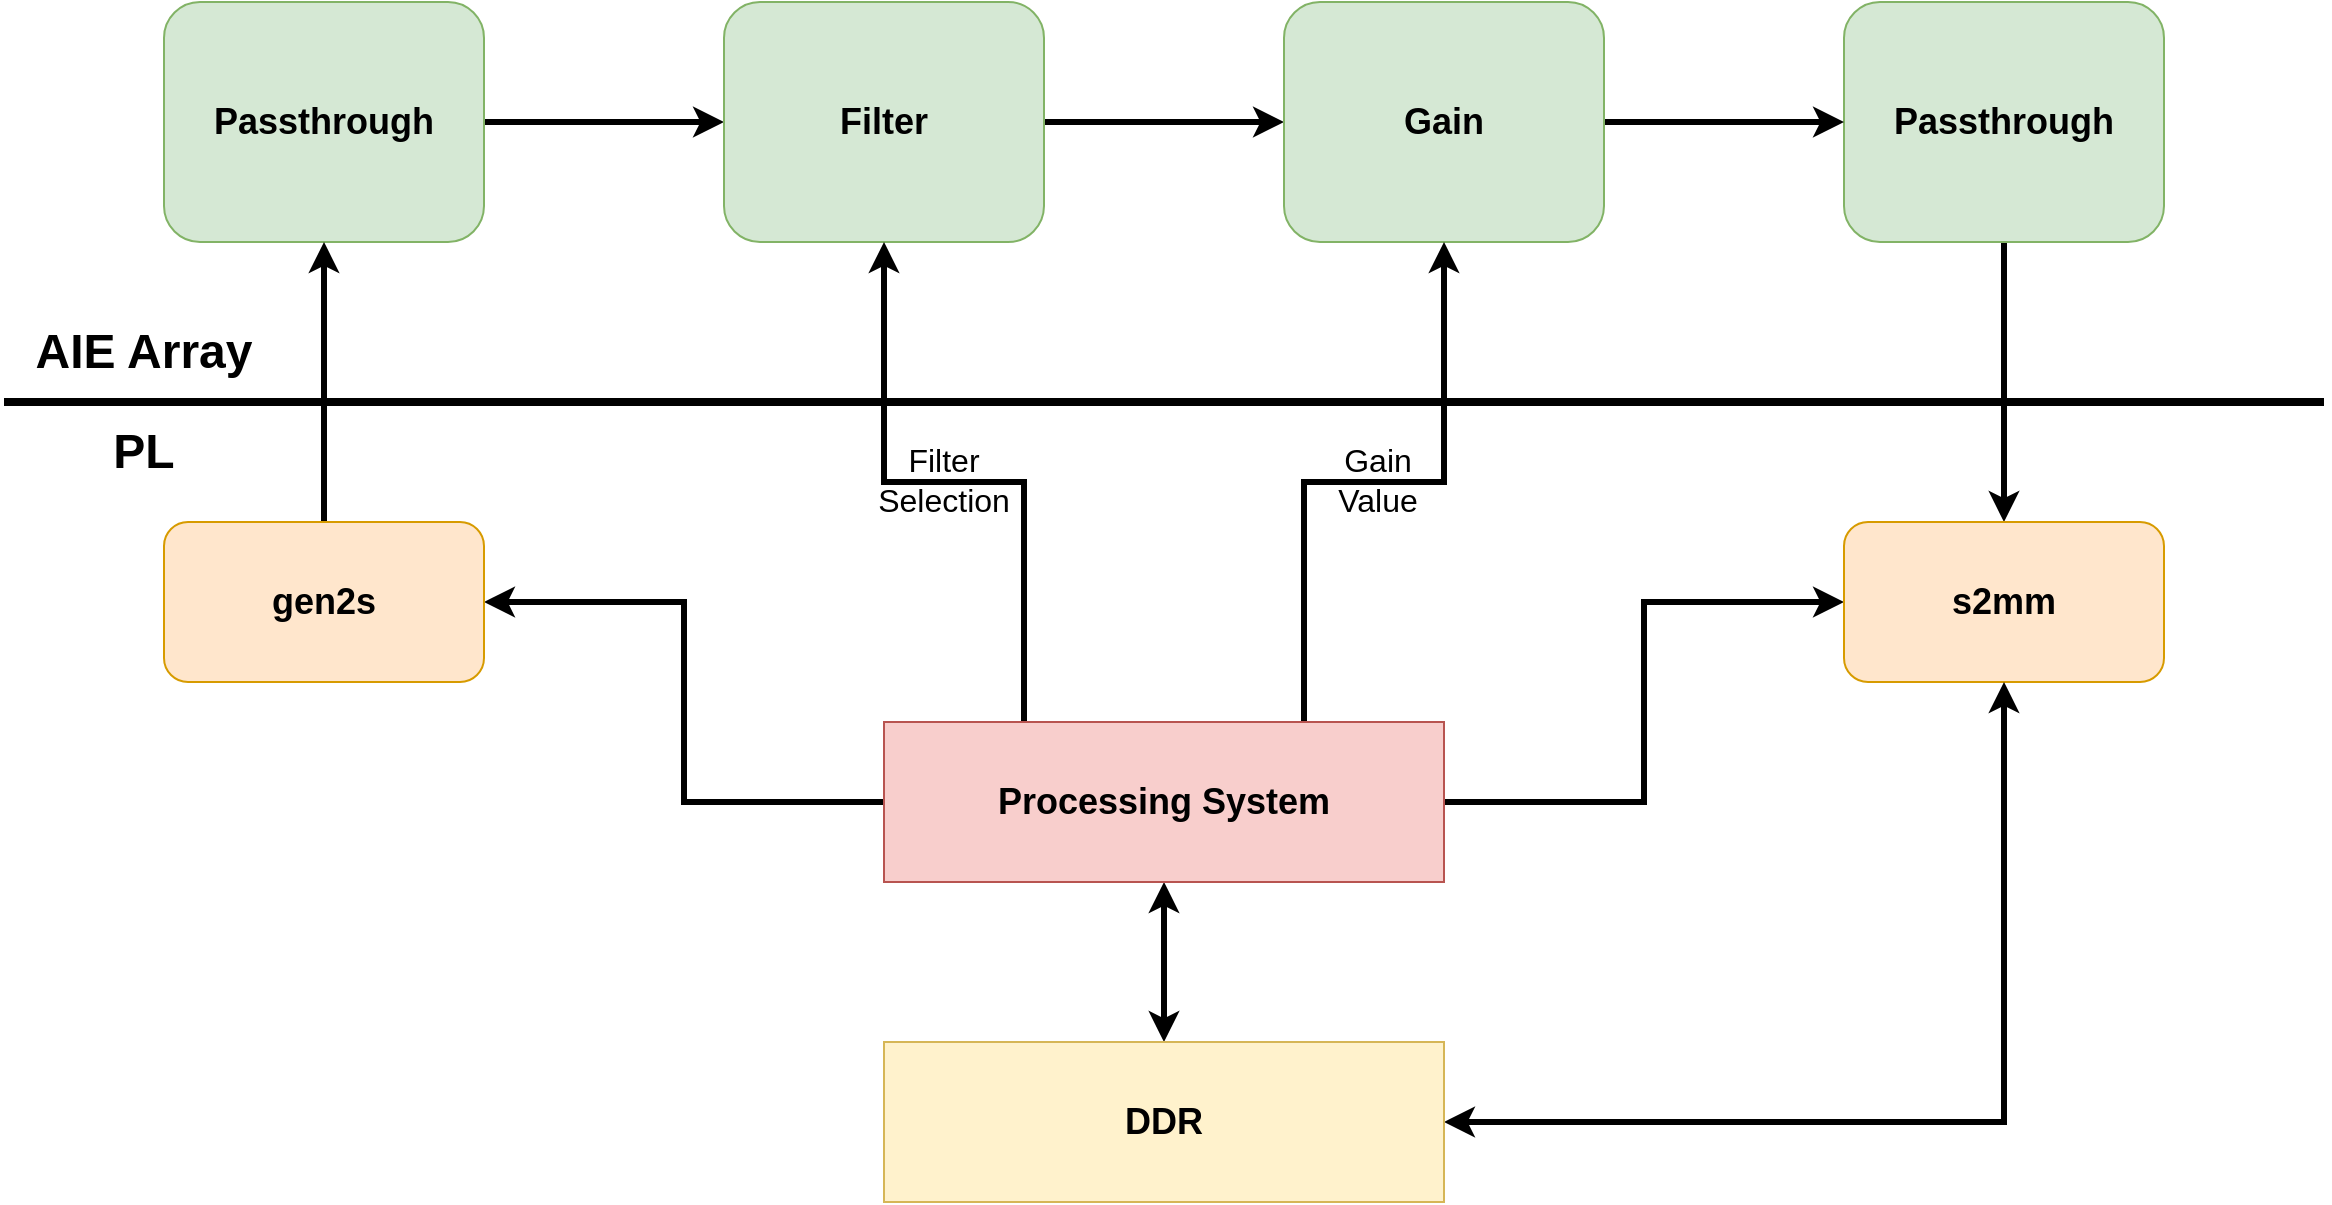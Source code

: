 <mxfile version="23.1.5" type="device">
  <diagram name="Page-1" id="zOgTu134uBvQY2l2l4bX">
    <mxGraphModel dx="1894" dy="828" grid="1" gridSize="10" guides="1" tooltips="1" connect="1" arrows="1" fold="1" page="1" pageScale="1" pageWidth="3300" pageHeight="4681" math="0" shadow="0">
      <root>
        <mxCell id="0" />
        <mxCell id="1" parent="0" />
        <mxCell id="D90SZqqs-kmXxJXCQJgX-25" style="edgeStyle=orthogonalEdgeStyle;rounded=0;orthogonalLoop=1;jettySize=auto;html=1;exitX=1;exitY=0.5;exitDx=0;exitDy=0;entryX=0;entryY=0.5;entryDx=0;entryDy=0;strokeWidth=3;" edge="1" parent="1" source="D90SZqqs-kmXxJXCQJgX-1" target="D90SZqqs-kmXxJXCQJgX-2">
          <mxGeometry relative="1" as="geometry" />
        </mxCell>
        <mxCell id="D90SZqqs-kmXxJXCQJgX-1" value="Passthrough" style="rounded=1;whiteSpace=wrap;html=1;fillColor=#d5e8d4;strokeColor=#82b366;fontSize=18;fontStyle=1" vertex="1" parent="1">
          <mxGeometry x="240" y="760" width="160" height="120" as="geometry" />
        </mxCell>
        <mxCell id="D90SZqqs-kmXxJXCQJgX-26" style="edgeStyle=orthogonalEdgeStyle;rounded=0;orthogonalLoop=1;jettySize=auto;html=1;exitX=1;exitY=0.5;exitDx=0;exitDy=0;entryX=0;entryY=0.5;entryDx=0;entryDy=0;strokeWidth=3;" edge="1" parent="1" source="D90SZqqs-kmXxJXCQJgX-2" target="D90SZqqs-kmXxJXCQJgX-5">
          <mxGeometry relative="1" as="geometry" />
        </mxCell>
        <mxCell id="D90SZqqs-kmXxJXCQJgX-2" value="Filter" style="rounded=1;whiteSpace=wrap;html=1;fillColor=#d5e8d4;strokeColor=#82b366;fontSize=18;fontStyle=1" vertex="1" parent="1">
          <mxGeometry x="520" y="760" width="160" height="120" as="geometry" />
        </mxCell>
        <mxCell id="D90SZqqs-kmXxJXCQJgX-20" style="edgeStyle=orthogonalEdgeStyle;rounded=0;orthogonalLoop=1;jettySize=auto;html=1;exitX=0.5;exitY=1;exitDx=0;exitDy=0;entryX=0.5;entryY=0;entryDx=0;entryDy=0;strokeWidth=3;" edge="1" parent="1" source="D90SZqqs-kmXxJXCQJgX-3" target="D90SZqqs-kmXxJXCQJgX-16">
          <mxGeometry relative="1" as="geometry" />
        </mxCell>
        <mxCell id="D90SZqqs-kmXxJXCQJgX-3" value="Passthrough" style="rounded=1;whiteSpace=wrap;html=1;fillColor=#d5e8d4;strokeColor=#82b366;fontSize=18;fontStyle=1" vertex="1" parent="1">
          <mxGeometry x="1080" y="760" width="160" height="120" as="geometry" />
        </mxCell>
        <mxCell id="D90SZqqs-kmXxJXCQJgX-27" style="edgeStyle=orthogonalEdgeStyle;rounded=0;orthogonalLoop=1;jettySize=auto;html=1;exitX=1;exitY=0.5;exitDx=0;exitDy=0;entryX=0;entryY=0.5;entryDx=0;entryDy=0;strokeWidth=3;" edge="1" parent="1" source="D90SZqqs-kmXxJXCQJgX-5" target="D90SZqqs-kmXxJXCQJgX-3">
          <mxGeometry relative="1" as="geometry" />
        </mxCell>
        <mxCell id="D90SZqqs-kmXxJXCQJgX-5" value="Gain" style="rounded=1;whiteSpace=wrap;html=1;fillColor=#d5e8d4;strokeColor=#82b366;fontSize=18;fontStyle=1" vertex="1" parent="1">
          <mxGeometry x="800" y="760" width="160" height="120" as="geometry" />
        </mxCell>
        <mxCell id="D90SZqqs-kmXxJXCQJgX-6" value="" style="endArrow=none;html=1;rounded=0;strokeWidth=4;" edge="1" parent="1">
          <mxGeometry width="50" height="50" relative="1" as="geometry">
            <mxPoint x="160" y="960" as="sourcePoint" />
            <mxPoint x="1320" y="960" as="targetPoint" />
          </mxGeometry>
        </mxCell>
        <mxCell id="D90SZqqs-kmXxJXCQJgX-11" style="edgeStyle=orthogonalEdgeStyle;rounded=0;orthogonalLoop=1;jettySize=auto;html=1;exitX=0.25;exitY=0;exitDx=0;exitDy=0;entryX=0.5;entryY=1;entryDx=0;entryDy=0;strokeWidth=3;" edge="1" parent="1" source="D90SZqqs-kmXxJXCQJgX-8" target="D90SZqqs-kmXxJXCQJgX-2">
          <mxGeometry relative="1" as="geometry" />
        </mxCell>
        <mxCell id="D90SZqqs-kmXxJXCQJgX-12" style="edgeStyle=orthogonalEdgeStyle;rounded=0;orthogonalLoop=1;jettySize=auto;html=1;exitX=0.75;exitY=0;exitDx=0;exitDy=0;entryX=0.5;entryY=1;entryDx=0;entryDy=0;strokeWidth=3;" edge="1" parent="1" source="D90SZqqs-kmXxJXCQJgX-8" target="D90SZqqs-kmXxJXCQJgX-5">
          <mxGeometry relative="1" as="geometry" />
        </mxCell>
        <mxCell id="D90SZqqs-kmXxJXCQJgX-18" style="edgeStyle=orthogonalEdgeStyle;rounded=0;orthogonalLoop=1;jettySize=auto;html=1;exitX=0.5;exitY=1;exitDx=0;exitDy=0;entryX=0.5;entryY=0;entryDx=0;entryDy=0;startArrow=classic;startFill=1;strokeWidth=3;" edge="1" parent="1" source="D90SZqqs-kmXxJXCQJgX-8" target="D90SZqqs-kmXxJXCQJgX-17">
          <mxGeometry relative="1" as="geometry" />
        </mxCell>
        <mxCell id="D90SZqqs-kmXxJXCQJgX-23" style="edgeStyle=orthogonalEdgeStyle;rounded=0;orthogonalLoop=1;jettySize=auto;html=1;exitX=0;exitY=0.5;exitDx=0;exitDy=0;entryX=1;entryY=0.5;entryDx=0;entryDy=0;strokeWidth=3;" edge="1" parent="1" source="D90SZqqs-kmXxJXCQJgX-8" target="D90SZqqs-kmXxJXCQJgX-13">
          <mxGeometry relative="1" as="geometry" />
        </mxCell>
        <mxCell id="D90SZqqs-kmXxJXCQJgX-24" style="edgeStyle=orthogonalEdgeStyle;rounded=0;orthogonalLoop=1;jettySize=auto;html=1;exitX=1;exitY=0.5;exitDx=0;exitDy=0;entryX=0;entryY=0.5;entryDx=0;entryDy=0;strokeWidth=3;" edge="1" parent="1" source="D90SZqqs-kmXxJXCQJgX-8" target="D90SZqqs-kmXxJXCQJgX-16">
          <mxGeometry relative="1" as="geometry" />
        </mxCell>
        <mxCell id="D90SZqqs-kmXxJXCQJgX-8" value="Processing System" style="rounded=0;whiteSpace=wrap;html=1;fillColor=#f8cecc;strokeColor=#b85450;fontSize=18;fontStyle=1" vertex="1" parent="1">
          <mxGeometry x="600" y="1120" width="280" height="80" as="geometry" />
        </mxCell>
        <mxCell id="D90SZqqs-kmXxJXCQJgX-22" style="edgeStyle=orthogonalEdgeStyle;rounded=0;orthogonalLoop=1;jettySize=auto;html=1;exitX=0.5;exitY=0;exitDx=0;exitDy=0;entryX=0.5;entryY=1;entryDx=0;entryDy=0;strokeWidth=3;" edge="1" parent="1" source="D90SZqqs-kmXxJXCQJgX-13" target="D90SZqqs-kmXxJXCQJgX-1">
          <mxGeometry relative="1" as="geometry" />
        </mxCell>
        <mxCell id="D90SZqqs-kmXxJXCQJgX-13" value="gen2s" style="rounded=1;whiteSpace=wrap;html=1;fillColor=#ffe6cc;strokeColor=#d79b00;fontSize=18;fontStyle=1" vertex="1" parent="1">
          <mxGeometry x="240" y="1020" width="160" height="80" as="geometry" />
        </mxCell>
        <mxCell id="D90SZqqs-kmXxJXCQJgX-14" value="&lt;font style=&quot;font-size: 24px;&quot;&gt;&lt;b&gt;AIE Array&lt;/b&gt;&lt;/font&gt;" style="text;html=1;align=center;verticalAlign=middle;whiteSpace=wrap;rounded=0;" vertex="1" parent="1">
          <mxGeometry x="160" y="920" width="140" height="30" as="geometry" />
        </mxCell>
        <mxCell id="D90SZqqs-kmXxJXCQJgX-15" value="&lt;font style=&quot;font-size: 24px;&quot;&gt;&lt;b&gt;PL&lt;/b&gt;&lt;/font&gt;" style="text;html=1;align=center;verticalAlign=middle;whiteSpace=wrap;rounded=0;" vertex="1" parent="1">
          <mxGeometry x="160" y="970" width="140" height="30" as="geometry" />
        </mxCell>
        <mxCell id="D90SZqqs-kmXxJXCQJgX-16" value="s2mm" style="rounded=1;whiteSpace=wrap;html=1;fillColor=#ffe6cc;strokeColor=#d79b00;fontSize=18;fontStyle=1" vertex="1" parent="1">
          <mxGeometry x="1080" y="1020" width="160" height="80" as="geometry" />
        </mxCell>
        <mxCell id="D90SZqqs-kmXxJXCQJgX-19" style="edgeStyle=orthogonalEdgeStyle;rounded=0;orthogonalLoop=1;jettySize=auto;html=1;exitX=1;exitY=0.5;exitDx=0;exitDy=0;entryX=0.5;entryY=1;entryDx=0;entryDy=0;startArrow=classic;startFill=1;strokeWidth=3;" edge="1" parent="1" source="D90SZqqs-kmXxJXCQJgX-17" target="D90SZqqs-kmXxJXCQJgX-16">
          <mxGeometry relative="1" as="geometry" />
        </mxCell>
        <mxCell id="D90SZqqs-kmXxJXCQJgX-17" value="DDR" style="rounded=0;whiteSpace=wrap;html=1;fillColor=#fff2cc;strokeColor=#d6b656;fontSize=18;fontStyle=1" vertex="1" parent="1">
          <mxGeometry x="600" y="1280" width="280" height="80" as="geometry" />
        </mxCell>
        <mxCell id="D90SZqqs-kmXxJXCQJgX-28" value="Filter&lt;br style=&quot;font-size: 16px;&quot;&gt;Selection" style="text;html=1;align=center;verticalAlign=middle;whiteSpace=wrap;rounded=0;fontSize=16;" vertex="1" parent="1">
          <mxGeometry x="600" y="984" width="60" height="30" as="geometry" />
        </mxCell>
        <mxCell id="D90SZqqs-kmXxJXCQJgX-29" value="Gain Value" style="text;html=1;align=center;verticalAlign=middle;whiteSpace=wrap;rounded=0;fontSize=16;" vertex="1" parent="1">
          <mxGeometry x="817" y="984" width="60" height="30" as="geometry" />
        </mxCell>
      </root>
    </mxGraphModel>
  </diagram>
</mxfile>
